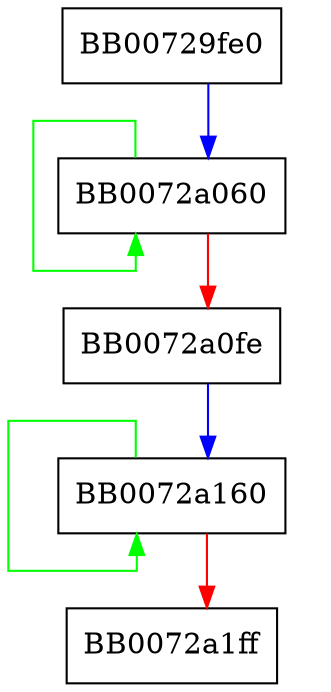 digraph ossl_extract_multiplier_2x40_win5 {
  node [shape="box"];
  graph [splines=ortho];
  BB00729fe0 -> BB0072a060 [color="blue"];
  BB0072a060 -> BB0072a060 [color="green"];
  BB0072a060 -> BB0072a0fe [color="red"];
  BB0072a0fe -> BB0072a160 [color="blue"];
  BB0072a160 -> BB0072a160 [color="green"];
  BB0072a160 -> BB0072a1ff [color="red"];
}